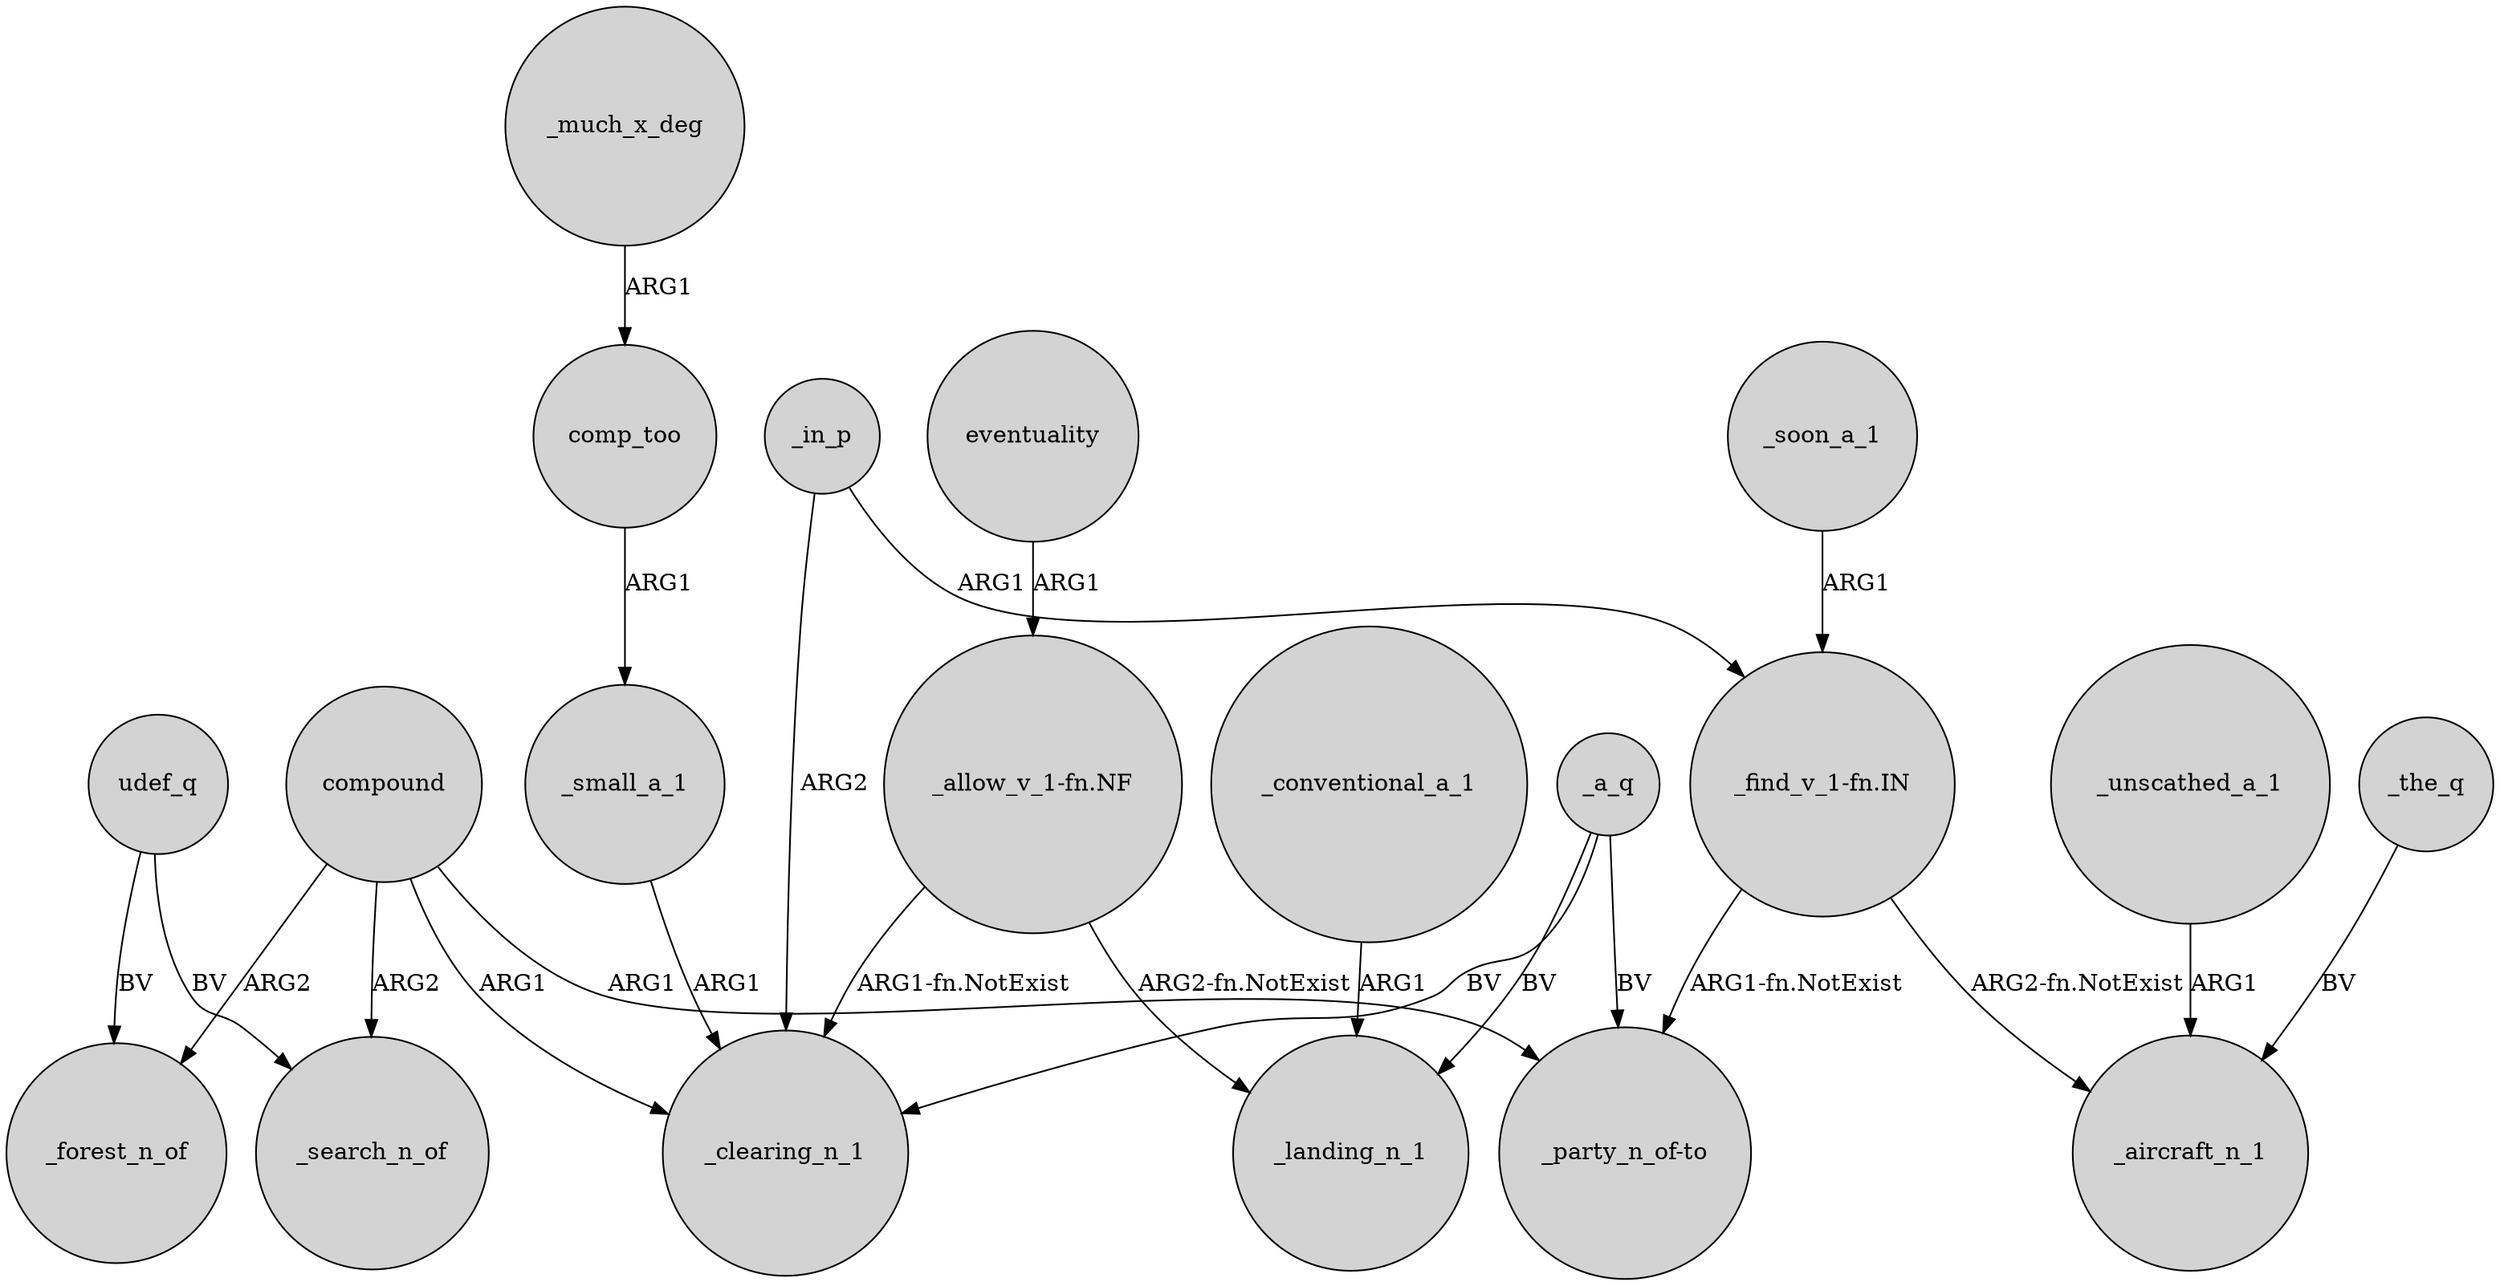 digraph {
	node [shape=circle style=filled]
	compound -> _search_n_of [label=ARG2]
	_in_p -> _clearing_n_1 [label=ARG2]
	_conventional_a_1 -> _landing_n_1 [label=ARG1]
	udef_q -> _search_n_of [label=BV]
	_unscathed_a_1 -> _aircraft_n_1 [label=ARG1]
	_a_q -> _landing_n_1 [label=BV]
	udef_q -> _forest_n_of [label=BV]
	"_allow_v_1-fn.NF" -> _landing_n_1 [label="ARG2-fn.NotExist"]
	_soon_a_1 -> "_find_v_1-fn.IN" [label=ARG1]
	_a_q -> "_party_n_of-to" [label=BV]
	compound -> _clearing_n_1 [label=ARG1]
	"_find_v_1-fn.IN" -> _aircraft_n_1 [label="ARG2-fn.NotExist"]
	compound -> _forest_n_of [label=ARG2]
	eventuality -> "_allow_v_1-fn.NF" [label=ARG1]
	_in_p -> "_find_v_1-fn.IN" [label=ARG1]
	_much_x_deg -> comp_too [label=ARG1]
	comp_too -> _small_a_1 [label=ARG1]
	_small_a_1 -> _clearing_n_1 [label=ARG1]
	"_allow_v_1-fn.NF" -> _clearing_n_1 [label="ARG1-fn.NotExist"]
	_a_q -> _clearing_n_1 [label=BV]
	"_find_v_1-fn.IN" -> "_party_n_of-to" [label="ARG1-fn.NotExist"]
	_the_q -> _aircraft_n_1 [label=BV]
	compound -> "_party_n_of-to" [label=ARG1]
}

